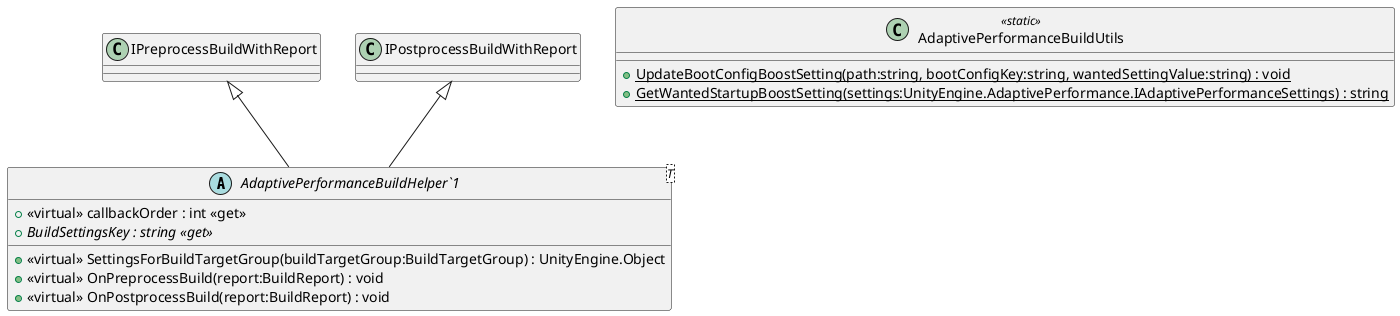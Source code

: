 @startuml
abstract class "AdaptivePerformanceBuildHelper`1"<T> {
    + <<virtual>> callbackOrder : int <<get>>
    + {abstract} BuildSettingsKey : string <<get>>
    + <<virtual>> SettingsForBuildTargetGroup(buildTargetGroup:BuildTargetGroup) : UnityEngine.Object
    + <<virtual>> OnPreprocessBuild(report:BuildReport) : void
    + <<virtual>> OnPostprocessBuild(report:BuildReport) : void
}
class AdaptivePerformanceBuildUtils <<static>> {
    + {static} UpdateBootConfigBoostSetting(path:string, bootConfigKey:string, wantedSettingValue:string) : void
    + {static} GetWantedStartupBoostSetting(settings:UnityEngine.AdaptivePerformance.IAdaptivePerformanceSettings) : string
}
IPreprocessBuildWithReport <|-- "AdaptivePerformanceBuildHelper`1"
IPostprocessBuildWithReport <|-- "AdaptivePerformanceBuildHelper`1"
@enduml
